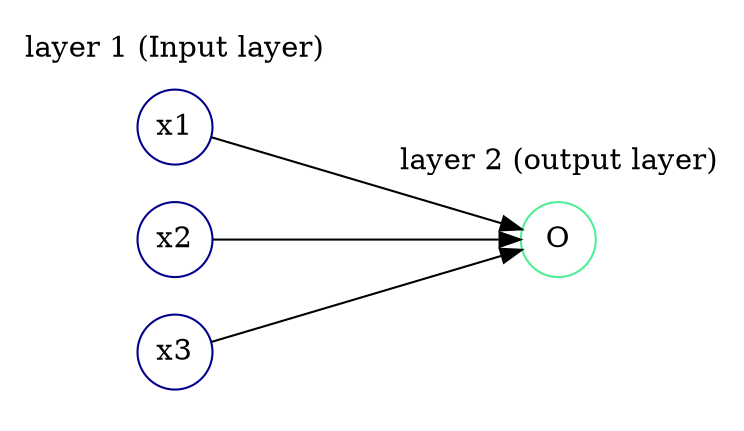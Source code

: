 
digraph G {

  rankdir=LR
	splines=line

  node [fixedsize=true, label=""];

  subgraph cluster_0 {
		color=white;
		node [style=solid,color=blue4, shape=circle];
		x1 x2 x3;
		label = "layer 1 (Input layer)";
	}

	subgraph cluster_1 {
		color=white;
		node [style=solid,color=seagreen2, shape=circle];
		O;
		label="layer 2 (output layer)";
	}


        x1 -> O
        x2 -> O
        x3 -> O

        # renaming nodes here, too lazy to set weights
        x1 [label="x1"]
        x2 [label="x2"]
        x3 [label="x3"]
        O [label="O"]

}

